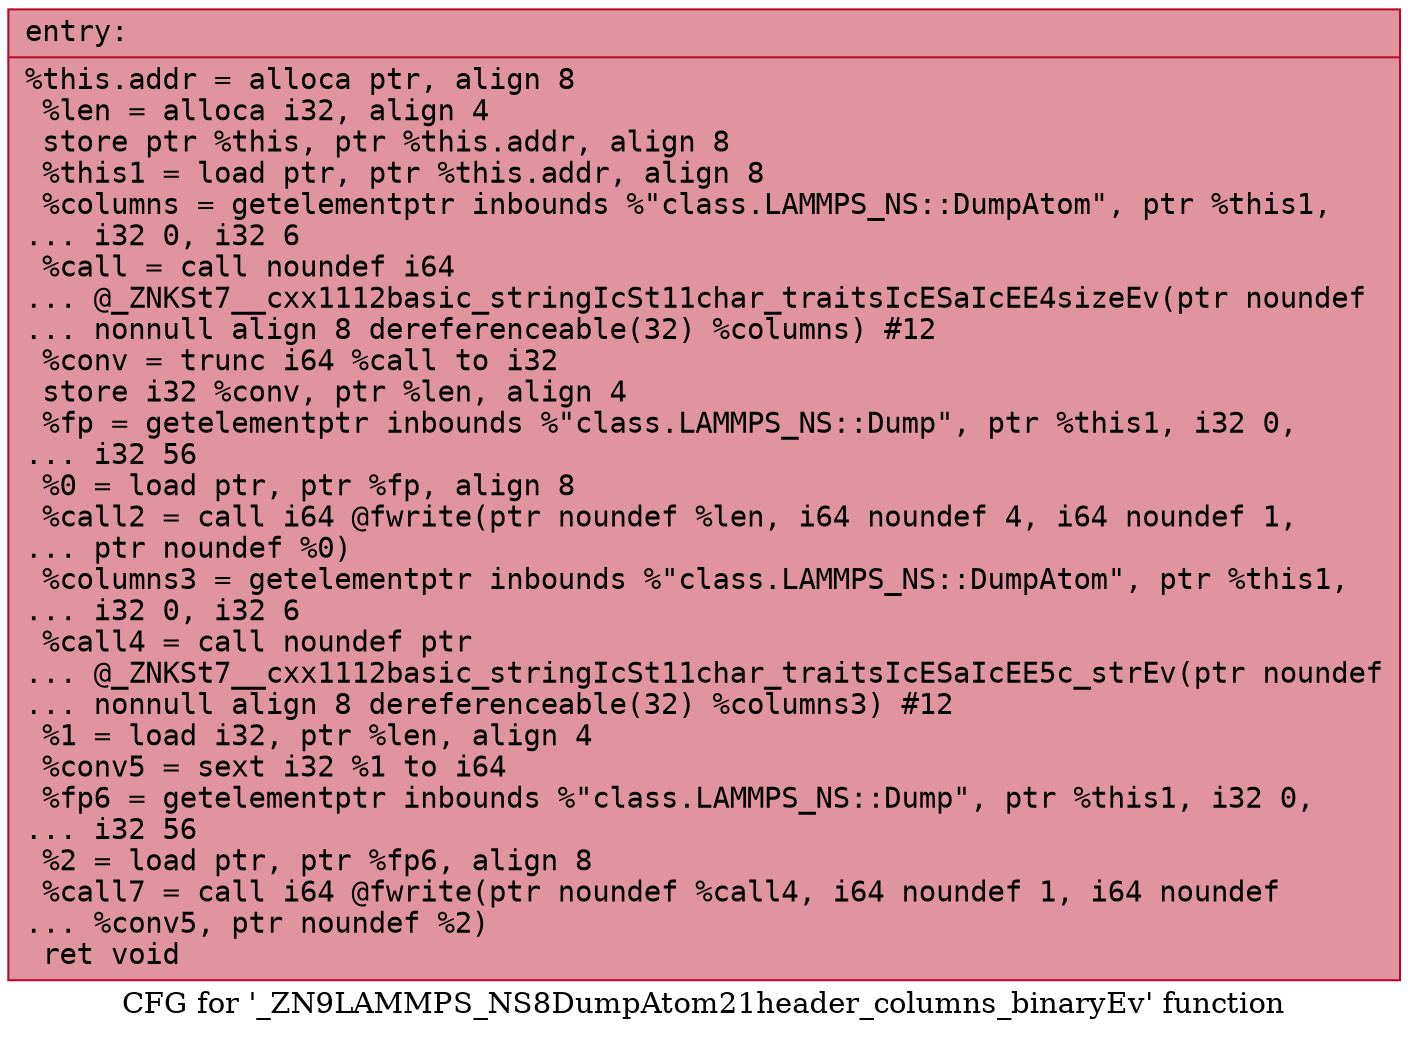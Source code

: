 digraph "CFG for '_ZN9LAMMPS_NS8DumpAtom21header_columns_binaryEv' function" {
	label="CFG for '_ZN9LAMMPS_NS8DumpAtom21header_columns_binaryEv' function";

	Node0x562c263c1660 [shape=record,color="#b70d28ff", style=filled, fillcolor="#b70d2870" fontname="Courier",label="{entry:\l|  %this.addr = alloca ptr, align 8\l  %len = alloca i32, align 4\l  store ptr %this, ptr %this.addr, align 8\l  %this1 = load ptr, ptr %this.addr, align 8\l  %columns = getelementptr inbounds %\"class.LAMMPS_NS::DumpAtom\", ptr %this1,\l... i32 0, i32 6\l  %call = call noundef i64\l... @_ZNKSt7__cxx1112basic_stringIcSt11char_traitsIcESaIcEE4sizeEv(ptr noundef\l... nonnull align 8 dereferenceable(32) %columns) #12\l  %conv = trunc i64 %call to i32\l  store i32 %conv, ptr %len, align 4\l  %fp = getelementptr inbounds %\"class.LAMMPS_NS::Dump\", ptr %this1, i32 0,\l... i32 56\l  %0 = load ptr, ptr %fp, align 8\l  %call2 = call i64 @fwrite(ptr noundef %len, i64 noundef 4, i64 noundef 1,\l... ptr noundef %0)\l  %columns3 = getelementptr inbounds %\"class.LAMMPS_NS::DumpAtom\", ptr %this1,\l... i32 0, i32 6\l  %call4 = call noundef ptr\l... @_ZNKSt7__cxx1112basic_stringIcSt11char_traitsIcESaIcEE5c_strEv(ptr noundef\l... nonnull align 8 dereferenceable(32) %columns3) #12\l  %1 = load i32, ptr %len, align 4\l  %conv5 = sext i32 %1 to i64\l  %fp6 = getelementptr inbounds %\"class.LAMMPS_NS::Dump\", ptr %this1, i32 0,\l... i32 56\l  %2 = load ptr, ptr %fp6, align 8\l  %call7 = call i64 @fwrite(ptr noundef %call4, i64 noundef 1, i64 noundef\l... %conv5, ptr noundef %2)\l  ret void\l}"];
}
